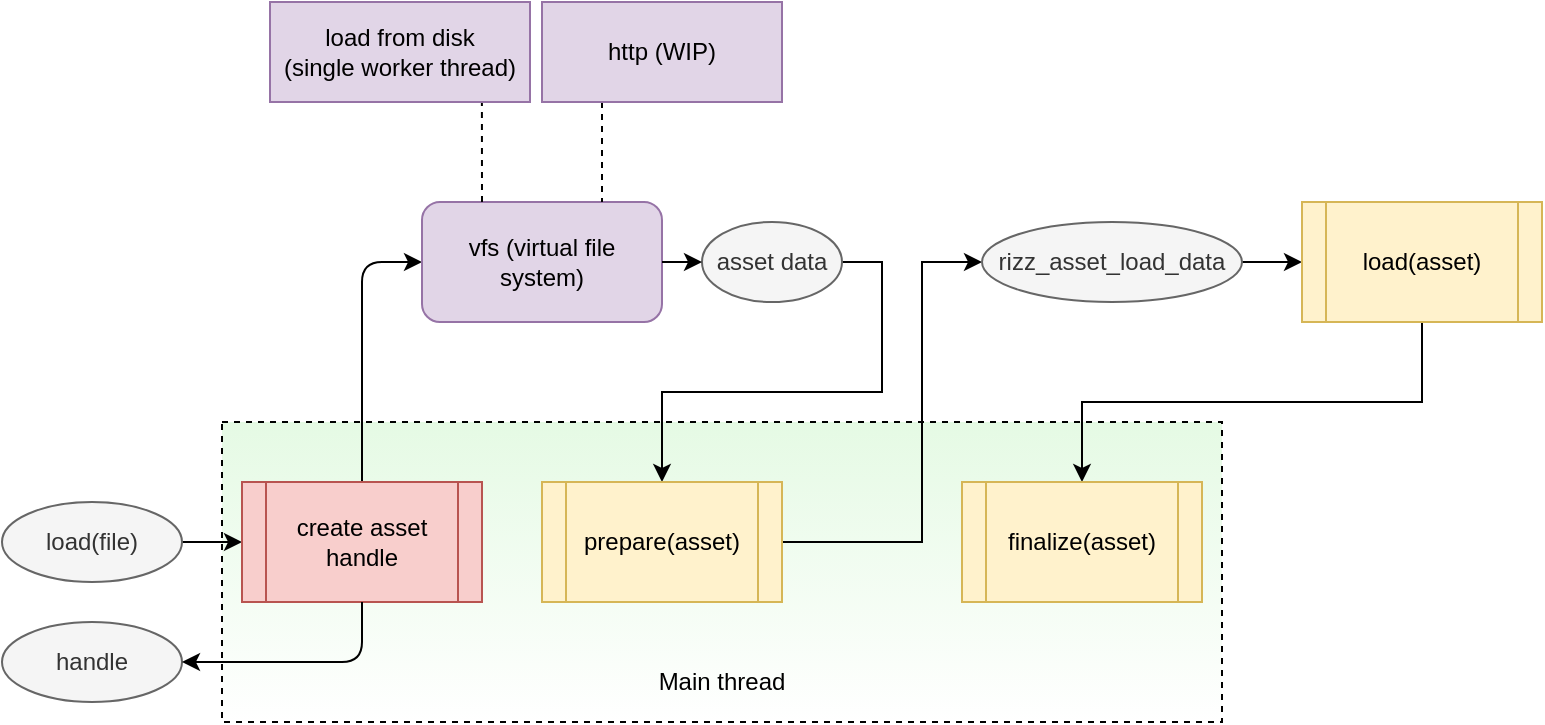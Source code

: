 <mxfile version="12.9.3" type="device"><diagram id="QDi_2n5K1gN6pTykW6WX" name="Page-1"><mxGraphModel dx="1086" dy="636" grid="1" gridSize="10" guides="1" tooltips="1" connect="1" arrows="1" fold="1" page="1" pageScale="1" pageWidth="850" pageHeight="1100" math="0" shadow="0"><root><mxCell id="0"/><mxCell id="1" parent="0"/><mxCell id="n7lnuDHeBxNcWToXjrmw-44" value="" style="rounded=0;whiteSpace=wrap;html=1;dashed=1;fillColor=#E5FAE4;gradientColor=#ffffff;" parent="1" vertex="1"><mxGeometry x="170" y="360" width="500" height="150" as="geometry"/></mxCell><mxCell id="n7lnuDHeBxNcWToXjrmw-2" value="" style="endArrow=classic;html=1;entryX=0;entryY=0.5;entryDx=0;entryDy=0;" parent="1" source="n7lnuDHeBxNcWToXjrmw-3" target="n7lnuDHeBxNcWToXjrmw-24" edge="1"><mxGeometry width="50" height="50" relative="1" as="geometry"><mxPoint x="300" y="490" as="sourcePoint"/><mxPoint x="240" y="420" as="targetPoint"/></mxGeometry></mxCell><mxCell id="n7lnuDHeBxNcWToXjrmw-3" value="load(file)" style="ellipse;whiteSpace=wrap;html=1;fillColor=#f5f5f5;strokeColor=#666666;fontColor=#333333;" parent="1" vertex="1"><mxGeometry x="60" y="400" width="90" height="40" as="geometry"/></mxCell><mxCell id="n7lnuDHeBxNcWToXjrmw-5" value="" style="endArrow=classic;html=1;exitX=0.5;exitY=0;exitDx=0;exitDy=0;entryX=0;entryY=0.5;entryDx=0;entryDy=0;" parent="1" source="n7lnuDHeBxNcWToXjrmw-24" target="n7lnuDHeBxNcWToXjrmw-6" edge="1"><mxGeometry width="50" height="50" relative="1" as="geometry"><mxPoint x="240.0" y="390" as="sourcePoint"/><mxPoint x="240" y="280" as="targetPoint"/><Array as="points"><mxPoint x="240" y="280"/></Array></mxGeometry></mxCell><mxCell id="n7lnuDHeBxNcWToXjrmw-6" value="vfs (virtual file system)" style="rounded=1;whiteSpace=wrap;html=1;fillColor=#e1d5e7;strokeColor=#9673a6;" parent="1" vertex="1"><mxGeometry x="270" y="250" width="120" height="60" as="geometry"/></mxCell><mxCell id="n7lnuDHeBxNcWToXjrmw-7" value="" style="endArrow=none;dashed=1;html=1;entryX=0.75;entryY=0;entryDx=0;entryDy=0;exitX=0.25;exitY=1;exitDx=0;exitDy=0;" parent="1" source="n7lnuDHeBxNcWToXjrmw-10" target="n7lnuDHeBxNcWToXjrmw-6" edge="1"><mxGeometry width="50" height="50" relative="1" as="geometry"><mxPoint x="400" y="190" as="sourcePoint"/><mxPoint x="540" y="330" as="targetPoint"/></mxGeometry></mxCell><mxCell id="n7lnuDHeBxNcWToXjrmw-8" value="" style="endArrow=none;dashed=1;html=1;entryX=0.25;entryY=0;entryDx=0;entryDy=0;exitX=0.815;exitY=0.98;exitDx=0;exitDy=0;exitPerimeter=0;" parent="1" source="n7lnuDHeBxNcWToXjrmw-9" target="n7lnuDHeBxNcWToXjrmw-6" edge="1"><mxGeometry width="50" height="50" relative="1" as="geometry"><mxPoint x="345" y="190" as="sourcePoint"/><mxPoint x="345" y="250" as="targetPoint"/></mxGeometry></mxCell><mxCell id="n7lnuDHeBxNcWToXjrmw-9" value="load from disk&lt;br&gt;(single worker thread)" style="rounded=0;whiteSpace=wrap;html=1;fillColor=#e1d5e7;strokeColor=#9673a6;" parent="1" vertex="1"><mxGeometry x="194" y="150" width="130" height="50" as="geometry"/></mxCell><mxCell id="n7lnuDHeBxNcWToXjrmw-10" value="http (WIP)" style="rounded=0;whiteSpace=wrap;html=1;fillColor=#e1d5e7;strokeColor=#9673a6;" parent="1" vertex="1"><mxGeometry x="330" y="150" width="120" height="50" as="geometry"/></mxCell><mxCell id="n7lnuDHeBxNcWToXjrmw-20" style="edgeStyle=orthogonalEdgeStyle;rounded=0;comic=0;orthogonalLoop=1;jettySize=auto;html=1;exitX=1;exitY=0.5;exitDx=0;exitDy=0;entryX=0.5;entryY=0;entryDx=0;entryDy=0;shadow=0;" parent="1" source="n7lnuDHeBxNcWToXjrmw-14" target="n7lnuDHeBxNcWToXjrmw-25" edge="1"><mxGeometry relative="1" as="geometry"><mxPoint x="500.19" y="388.02" as="targetPoint"/></mxGeometry></mxCell><mxCell id="n7lnuDHeBxNcWToXjrmw-14" value="asset data" style="ellipse;whiteSpace=wrap;html=1;fillColor=#f5f5f5;strokeColor=#666666;fontColor=#333333;" parent="1" vertex="1"><mxGeometry x="410" y="260" width="70" height="40" as="geometry"/></mxCell><mxCell id="n7lnuDHeBxNcWToXjrmw-15" style="edgeStyle=orthogonalEdgeStyle;rounded=0;orthogonalLoop=1;jettySize=auto;html=1;exitX=1;exitY=0.5;exitDx=0;exitDy=0;entryX=0;entryY=0.5;entryDx=0;entryDy=0;shadow=0;" parent="1" source="n7lnuDHeBxNcWToXjrmw-6" target="n7lnuDHeBxNcWToXjrmw-14" edge="1"><mxGeometry relative="1" as="geometry"><mxPoint x="479.91" y="385.02" as="targetPoint"/><mxPoint x="430" y="280" as="sourcePoint"/></mxGeometry></mxCell><mxCell id="n7lnuDHeBxNcWToXjrmw-24" value="create asset handle" style="shape=process;whiteSpace=wrap;html=1;backgroundOutline=1;rounded=0;fillColor=#f8cecc;strokeColor=#b85450;" parent="1" vertex="1"><mxGeometry x="180" y="390" width="120" height="60" as="geometry"/></mxCell><mxCell id="n7lnuDHeBxNcWToXjrmw-31" style="edgeStyle=orthogonalEdgeStyle;rounded=0;comic=0;orthogonalLoop=1;jettySize=auto;html=1;exitX=1;exitY=0.5;exitDx=0;exitDy=0;shadow=0;entryX=0;entryY=0.5;entryDx=0;entryDy=0;" parent="1" source="n7lnuDHeBxNcWToXjrmw-25" target="n7lnuDHeBxNcWToXjrmw-32" edge="1"><mxGeometry relative="1" as="geometry"><mxPoint x="610" y="280" as="targetPoint"/><Array as="points"><mxPoint x="520" y="420"/><mxPoint x="520" y="280"/></Array></mxGeometry></mxCell><mxCell id="n7lnuDHeBxNcWToXjrmw-25" value="prepare(asset)" style="shape=process;whiteSpace=wrap;html=1;backgroundOutline=1;rounded=0;fillColor=#fff2cc;strokeColor=#d6b656;" parent="1" vertex="1"><mxGeometry x="330" y="390" width="120" height="60" as="geometry"/></mxCell><mxCell id="n7lnuDHeBxNcWToXjrmw-38" style="edgeStyle=orthogonalEdgeStyle;rounded=0;comic=0;orthogonalLoop=1;jettySize=auto;html=1;exitX=1;exitY=0.5;exitDx=0;exitDy=0;shadow=0;" parent="1" source="n7lnuDHeBxNcWToXjrmw-32" edge="1"><mxGeometry relative="1" as="geometry"><mxPoint x="710" y="280" as="targetPoint"/></mxGeometry></mxCell><mxCell id="n7lnuDHeBxNcWToXjrmw-32" value="rizz_asset_load_data" style="ellipse;whiteSpace=wrap;html=1;rounded=0;fillColor=#f5f5f5;strokeColor=#666666;fontColor=#333333;" parent="1" vertex="1"><mxGeometry x="550" y="260" width="130" height="40" as="geometry"/></mxCell><mxCell id="n7lnuDHeBxNcWToXjrmw-36" value="handle" style="ellipse;whiteSpace=wrap;html=1;fillColor=#f5f5f5;strokeColor=#666666;fontColor=#333333;" parent="1" vertex="1"><mxGeometry x="60" y="460" width="90" height="40" as="geometry"/></mxCell><mxCell id="n7lnuDHeBxNcWToXjrmw-37" value="" style="endArrow=classic;html=1;shadow=0;exitX=0.5;exitY=1;exitDx=0;exitDy=0;entryX=1;entryY=0.5;entryDx=0;entryDy=0;" parent="1" source="n7lnuDHeBxNcWToXjrmw-24" target="n7lnuDHeBxNcWToXjrmw-36" edge="1"><mxGeometry width="50" height="50" relative="1" as="geometry"><mxPoint x="234" y="500" as="sourcePoint"/><mxPoint x="243" y="510" as="targetPoint"/><Array as="points"><mxPoint x="240" y="480"/></Array></mxGeometry></mxCell><mxCell id="n7lnuDHeBxNcWToXjrmw-41" style="edgeStyle=orthogonalEdgeStyle;rounded=0;comic=0;orthogonalLoop=1;jettySize=auto;html=1;exitX=0.5;exitY=1;exitDx=0;exitDy=0;entryX=0.5;entryY=0;entryDx=0;entryDy=0;shadow=0;" parent="1" source="n7lnuDHeBxNcWToXjrmw-39" target="n7lnuDHeBxNcWToXjrmw-40" edge="1"><mxGeometry relative="1" as="geometry"/></mxCell><mxCell id="n7lnuDHeBxNcWToXjrmw-39" value="load(asset)" style="shape=process;whiteSpace=wrap;html=1;backgroundOutline=1;rounded=0;fillColor=#fff2cc;strokeColor=#d6b656;" parent="1" vertex="1"><mxGeometry x="710" y="250" width="120" height="60" as="geometry"/></mxCell><mxCell id="n7lnuDHeBxNcWToXjrmw-40" value="finalize(asset)" style="shape=process;whiteSpace=wrap;html=1;backgroundOutline=1;rounded=0;fillColor=#fff2cc;strokeColor=#d6b656;" parent="1" vertex="1"><mxGeometry x="540" y="390" width="120" height="60" as="geometry"/></mxCell><mxCell id="n7lnuDHeBxNcWToXjrmw-45" value="Main thread" style="text;html=1;strokeColor=none;fillColor=none;align=center;verticalAlign=middle;whiteSpace=wrap;rounded=0;dashed=1;" parent="1" vertex="1"><mxGeometry x="380" y="480" width="80" height="20" as="geometry"/></mxCell></root></mxGraphModel></diagram></mxfile>